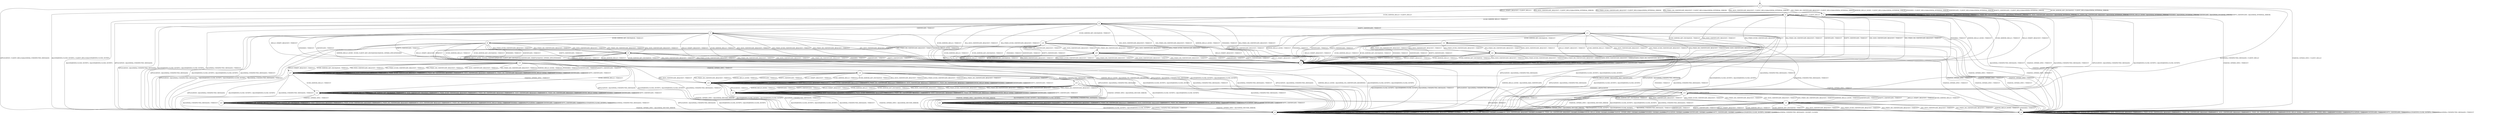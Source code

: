 digraph g {

	s0 [shape="circle" label="s0"];
	s1 [shape="circle" label="s1"];
	s2 [shape="circle" label="s2"];
	s3 [shape="circle" label="s3"];
	s4 [shape="circle" label="s4"];
	s5 [shape="circle" label="s5"];
	s6 [shape="circle" label="s6"];
	s7 [shape="circle" label="s7"];
	s8 [shape="circle" label="s8"];
	s9 [shape="circle" label="s9"];
	s10 [shape="circle" label="s10"];
	s11 [shape="circle" label="s11"];
	s12 [shape="circle" label="s12"];
	s13 [shape="circle" label="s13"];
	s14 [shape="circle" label="s14"];
	s15 [shape="circle" label="s15"];
	s16 [shape="circle" label="s16"];
	s17 [shape="circle" label="s17"];
	s18 [shape="circle" label="s18"];
	s19 [shape="circle" label="s19"];
	s20 [shape="circle" label="s20"];
	s21 [shape="circle" label="s21"];
	s22 [shape="circle" label="s22"];
	s23 [shape="circle" label="s23"];
	s24 [shape="circle" label="s24"];
	s25 [shape="circle" label="s25"];
	s0 -> s2 [label="HELLO_VERIFY_REQUEST / CLIENT_HELLO+"];
	s0 -> s6 [label="ECDH_SERVER_HELLO / CLIENT_HELLO"];
	s0 -> s1 [label="ECDH_SERVER_KEY_EXCHANGE / CLIENT_HELLO|Alert(FATAL,INTERNAL_ERROR)"];
	s0 -> s1 [label="RSA_SIGN_CERTIFICATE_REQUEST / CLIENT_HELLO|Alert(FATAL,INTERNAL_ERROR)"];
	s0 -> s1 [label="RSA_FIXED_ECDH_CERTIFICATE_REQUEST / CLIENT_HELLO|Alert(FATAL,INTERNAL_ERROR)"];
	s0 -> s1 [label="RSA_FIXED_DH_CERTIFICATE_REQUEST / CLIENT_HELLO|Alert(FATAL,INTERNAL_ERROR)"];
	s0 -> s1 [label="DSS_SIGN_CERTIFICATE_REQUEST / CLIENT_HELLO|Alert(FATAL,INTERNAL_ERROR)"];
	s0 -> s1 [label="DSS_FIXED_DH_CERTIFICATE_REQUEST / CLIENT_HELLO|Alert(FATAL,INTERNAL_ERROR)"];
	s0 -> s1 [label="SERVER_HELLO_DONE / CLIENT_HELLO|Alert(FATAL,INTERNAL_ERROR)"];
	s0 -> s4 [label="CHANGE_CIPHER_SPEC / CLIENT_HELLO"];
	s0 -> s1 [label="FINISHED / CLIENT_HELLO|Alert(FATAL,INTERNAL_ERROR)"];
	s0 -> s3 [label="APPLICATION / CLIENT_HELLO|Alert(FATAL,UNEXPECTED_MESSAGE)"];
	s0 -> s1 [label="CERTIFICATE / CLIENT_HELLO|Alert(FATAL,INTERNAL_ERROR)"];
	s0 -> s1 [label="EMPTY_CERTIFICATE / CLIENT_HELLO|Alert(FATAL,INTERNAL_ERROR)"];
	s0 -> s3 [label="Alert(WARNING,CLOSE_NOTIFY) / CLIENT_HELLO|Alert(WARNING,CLOSE_NOTIFY)"];
	s0 -> s3 [label="Alert(FATAL,UNEXPECTED_MESSAGE) / CLIENT_HELLO"];
	s1 -> s5 [label="HELLO_VERIFY_REQUEST / TIMEOUT"];
	s1 -> s5 [label="ECDH_SERVER_HELLO / TIMEOUT"];
	s1 -> s1 [label="ECDH_SERVER_KEY_EXCHANGE / Alert(FATAL,INTERNAL_ERROR)"];
	s1 -> s1 [label="RSA_SIGN_CERTIFICATE_REQUEST / Alert(FATAL,INTERNAL_ERROR)"];
	s1 -> s1 [label="RSA_FIXED_ECDH_CERTIFICATE_REQUEST / Alert(FATAL,INTERNAL_ERROR)"];
	s1 -> s1 [label="RSA_FIXED_DH_CERTIFICATE_REQUEST / Alert(FATAL,INTERNAL_ERROR)"];
	s1 -> s1 [label="DSS_SIGN_CERTIFICATE_REQUEST / Alert(FATAL,INTERNAL_ERROR)"];
	s1 -> s1 [label="DSS_FIXED_DH_CERTIFICATE_REQUEST / Alert(FATAL,INTERNAL_ERROR)"];
	s1 -> s1 [label="SERVER_HELLO_DONE / Alert(FATAL,INTERNAL_ERROR)"];
	s1 -> s4 [label="CHANGE_CIPHER_SPEC / TIMEOUT"];
	s1 -> s1 [label="FINISHED / Alert(FATAL,INTERNAL_ERROR)"];
	s1 -> s3 [label="APPLICATION / Alert(FATAL,UNEXPECTED_MESSAGE)"];
	s1 -> s1 [label="CERTIFICATE / Alert(FATAL,INTERNAL_ERROR)"];
	s1 -> s1 [label="EMPTY_CERTIFICATE / Alert(FATAL,INTERNAL_ERROR)"];
	s1 -> s3 [label="Alert(WARNING,CLOSE_NOTIFY) / Alert(WARNING,CLOSE_NOTIFY)"];
	s1 -> s3 [label="Alert(FATAL,UNEXPECTED_MESSAGE) / TIMEOUT"];
	s2 -> s2 [label="HELLO_VERIFY_REQUEST / CLIENT_HELLO"];
	s2 -> s6 [label="ECDH_SERVER_HELLO / TIMEOUT"];
	s2 -> s5 [label="ECDH_SERVER_KEY_EXCHANGE / TIMEOUT"];
	s2 -> s5 [label="RSA_SIGN_CERTIFICATE_REQUEST / TIMEOUT"];
	s2 -> s5 [label="RSA_FIXED_ECDH_CERTIFICATE_REQUEST / TIMEOUT"];
	s2 -> s5 [label="RSA_FIXED_DH_CERTIFICATE_REQUEST / TIMEOUT"];
	s2 -> s5 [label="DSS_SIGN_CERTIFICATE_REQUEST / TIMEOUT"];
	s2 -> s5 [label="DSS_FIXED_DH_CERTIFICATE_REQUEST / TIMEOUT"];
	s2 -> s5 [label="SERVER_HELLO_DONE / TIMEOUT"];
	s2 -> s4 [label="CHANGE_CIPHER_SPEC / TIMEOUT"];
	s2 -> s5 [label="FINISHED / TIMEOUT"];
	s2 -> s3 [label="APPLICATION / Alert(FATAL,UNEXPECTED_MESSAGE)"];
	s2 -> s5 [label="CERTIFICATE / TIMEOUT"];
	s2 -> s5 [label="EMPTY_CERTIFICATE / TIMEOUT"];
	s2 -> s3 [label="Alert(WARNING,CLOSE_NOTIFY) / Alert(WARNING,CLOSE_NOTIFY)"];
	s2 -> s3 [label="Alert(FATAL,UNEXPECTED_MESSAGE) / TIMEOUT"];
	s3 -> s3 [label="HELLO_VERIFY_REQUEST / SOCKET_CLOSED"];
	s3 -> s3 [label="ECDH_SERVER_HELLO / SOCKET_CLOSED"];
	s3 -> s3 [label="ECDH_SERVER_KEY_EXCHANGE / SOCKET_CLOSED"];
	s3 -> s3 [label="RSA_SIGN_CERTIFICATE_REQUEST / SOCKET_CLOSED"];
	s3 -> s3 [label="RSA_FIXED_ECDH_CERTIFICATE_REQUEST / SOCKET_CLOSED"];
	s3 -> s3 [label="RSA_FIXED_DH_CERTIFICATE_REQUEST / SOCKET_CLOSED"];
	s3 -> s3 [label="DSS_SIGN_CERTIFICATE_REQUEST / SOCKET_CLOSED"];
	s3 -> s3 [label="DSS_FIXED_DH_CERTIFICATE_REQUEST / SOCKET_CLOSED"];
	s3 -> s3 [label="SERVER_HELLO_DONE / SOCKET_CLOSED"];
	s3 -> s3 [label="CHANGE_CIPHER_SPEC / SOCKET_CLOSED"];
	s3 -> s3 [label="FINISHED / SOCKET_CLOSED"];
	s3 -> s3 [label="APPLICATION / SOCKET_CLOSED"];
	s3 -> s3 [label="CERTIFICATE / SOCKET_CLOSED"];
	s3 -> s3 [label="EMPTY_CERTIFICATE / SOCKET_CLOSED"];
	s3 -> s3 [label="Alert(WARNING,CLOSE_NOTIFY) / SOCKET_CLOSED"];
	s3 -> s3 [label="Alert(FATAL,UNEXPECTED_MESSAGE) / SOCKET_CLOSED"];
	s4 -> s4 [label="HELLO_VERIFY_REQUEST / TIMEOUT"];
	s4 -> s4 [label="ECDH_SERVER_HELLO / TIMEOUT"];
	s4 -> s4 [label="ECDH_SERVER_KEY_EXCHANGE / TIMEOUT"];
	s4 -> s4 [label="RSA_SIGN_CERTIFICATE_REQUEST / TIMEOUT"];
	s4 -> s4 [label="RSA_FIXED_ECDH_CERTIFICATE_REQUEST / TIMEOUT"];
	s4 -> s4 [label="RSA_FIXED_DH_CERTIFICATE_REQUEST / TIMEOUT"];
	s4 -> s4 [label="DSS_SIGN_CERTIFICATE_REQUEST / TIMEOUT"];
	s4 -> s4 [label="DSS_FIXED_DH_CERTIFICATE_REQUEST / TIMEOUT"];
	s4 -> s4 [label="SERVER_HELLO_DONE / TIMEOUT"];
	s4 -> s4 [label="CHANGE_CIPHER_SPEC / TIMEOUT"];
	s4 -> s4 [label="FINISHED / TIMEOUT"];
	s4 -> s4 [label="APPLICATION / TIMEOUT"];
	s4 -> s4 [label="CERTIFICATE / TIMEOUT"];
	s4 -> s4 [label="EMPTY_CERTIFICATE / TIMEOUT"];
	s4 -> s4 [label="Alert(WARNING,CLOSE_NOTIFY) / TIMEOUT"];
	s4 -> s4 [label="Alert(FATAL,UNEXPECTED_MESSAGE) / TIMEOUT"];
	s5 -> s5 [label="HELLO_VERIFY_REQUEST / TIMEOUT"];
	s5 -> s5 [label="ECDH_SERVER_HELLO / TIMEOUT"];
	s5 -> s5 [label="ECDH_SERVER_KEY_EXCHANGE / TIMEOUT"];
	s5 -> s5 [label="RSA_SIGN_CERTIFICATE_REQUEST / TIMEOUT"];
	s5 -> s5 [label="RSA_FIXED_ECDH_CERTIFICATE_REQUEST / TIMEOUT"];
	s5 -> s5 [label="RSA_FIXED_DH_CERTIFICATE_REQUEST / TIMEOUT"];
	s5 -> s5 [label="DSS_SIGN_CERTIFICATE_REQUEST / TIMEOUT"];
	s5 -> s5 [label="DSS_FIXED_DH_CERTIFICATE_REQUEST / TIMEOUT"];
	s5 -> s5 [label="SERVER_HELLO_DONE / TIMEOUT"];
	s5 -> s4 [label="CHANGE_CIPHER_SPEC / TIMEOUT"];
	s5 -> s5 [label="FINISHED / TIMEOUT"];
	s5 -> s3 [label="APPLICATION / Alert(FATAL,UNEXPECTED_MESSAGE)"];
	s5 -> s5 [label="CERTIFICATE / TIMEOUT"];
	s5 -> s5 [label="EMPTY_CERTIFICATE / TIMEOUT"];
	s5 -> s3 [label="Alert(WARNING,CLOSE_NOTIFY) / Alert(WARNING,CLOSE_NOTIFY)"];
	s5 -> s3 [label="Alert(FATAL,UNEXPECTED_MESSAGE) / TIMEOUT"];
	s6 -> s5 [label="HELLO_VERIFY_REQUEST / TIMEOUT"];
	s6 -> s5 [label="ECDH_SERVER_HELLO / TIMEOUT"];
	s6 -> s10 [label="ECDH_SERVER_KEY_EXCHANGE / TIMEOUT"];
	s6 -> s5 [label="RSA_SIGN_CERTIFICATE_REQUEST / TIMEOUT"];
	s6 -> s5 [label="RSA_FIXED_ECDH_CERTIFICATE_REQUEST / TIMEOUT"];
	s6 -> s5 [label="RSA_FIXED_DH_CERTIFICATE_REQUEST / TIMEOUT"];
	s6 -> s5 [label="DSS_SIGN_CERTIFICATE_REQUEST / TIMEOUT"];
	s6 -> s5 [label="DSS_FIXED_DH_CERTIFICATE_REQUEST / TIMEOUT"];
	s6 -> s5 [label="SERVER_HELLO_DONE / TIMEOUT"];
	s6 -> s4 [label="CHANGE_CIPHER_SPEC / TIMEOUT"];
	s6 -> s5 [label="FINISHED / TIMEOUT"];
	s6 -> s3 [label="APPLICATION / Alert(FATAL,UNEXPECTED_MESSAGE)"];
	s6 -> s7 [label="CERTIFICATE / TIMEOUT"];
	s6 -> s11 [label="EMPTY_CERTIFICATE / TIMEOUT"];
	s6 -> s3 [label="Alert(WARNING,CLOSE_NOTIFY) / Alert(WARNING,CLOSE_NOTIFY)"];
	s6 -> s3 [label="Alert(FATAL,UNEXPECTED_MESSAGE) / TIMEOUT"];
	s7 -> s5 [label="HELLO_VERIFY_REQUEST / TIMEOUT"];
	s7 -> s5 [label="ECDH_SERVER_HELLO / TIMEOUT"];
	s7 -> s8 [label="ECDH_SERVER_KEY_EXCHANGE / TIMEOUT"];
	s7 -> s5 [label="RSA_SIGN_CERTIFICATE_REQUEST / TIMEOUT"];
	s7 -> s5 [label="RSA_FIXED_ECDH_CERTIFICATE_REQUEST / TIMEOUT"];
	s7 -> s5 [label="RSA_FIXED_DH_CERTIFICATE_REQUEST / TIMEOUT"];
	s7 -> s5 [label="DSS_SIGN_CERTIFICATE_REQUEST / TIMEOUT"];
	s7 -> s5 [label="DSS_FIXED_DH_CERTIFICATE_REQUEST / TIMEOUT"];
	s7 -> s5 [label="SERVER_HELLO_DONE / TIMEOUT"];
	s7 -> s4 [label="CHANGE_CIPHER_SPEC / TIMEOUT"];
	s7 -> s5 [label="FINISHED / TIMEOUT"];
	s7 -> s3 [label="APPLICATION / Alert(FATAL,UNEXPECTED_MESSAGE)"];
	s7 -> s5 [label="CERTIFICATE / TIMEOUT"];
	s7 -> s5 [label="EMPTY_CERTIFICATE / TIMEOUT"];
	s7 -> s3 [label="Alert(WARNING,CLOSE_NOTIFY) / Alert(WARNING,CLOSE_NOTIFY)"];
	s7 -> s3 [label="Alert(FATAL,UNEXPECTED_MESSAGE) / TIMEOUT"];
	s8 -> s5 [label="HELLO_VERIFY_REQUEST / TIMEOUT"];
	s8 -> s5 [label="ECDH_SERVER_HELLO / TIMEOUT"];
	s8 -> s5 [label="ECDH_SERVER_KEY_EXCHANGE / TIMEOUT"];
	s8 -> s9 [label="RSA_SIGN_CERTIFICATE_REQUEST / TIMEOUT"];
	s8 -> s9 [label="RSA_FIXED_ECDH_CERTIFICATE_REQUEST / TIMEOUT"];
	s8 -> s9 [label="RSA_FIXED_DH_CERTIFICATE_REQUEST / TIMEOUT"];
	s8 -> s9 [label="DSS_SIGN_CERTIFICATE_REQUEST / TIMEOUT"];
	s8 -> s9 [label="DSS_FIXED_DH_CERTIFICATE_REQUEST / TIMEOUT"];
	s8 -> s13 [label="SERVER_HELLO_DONE / ECDH_CLIENT_KEY_EXCHANGE|CHANGE_CIPHER_SPEC|FINISHED"];
	s8 -> s4 [label="CHANGE_CIPHER_SPEC / TIMEOUT"];
	s8 -> s5 [label="FINISHED / TIMEOUT"];
	s8 -> s3 [label="APPLICATION / Alert(FATAL,UNEXPECTED_MESSAGE)"];
	s8 -> s5 [label="CERTIFICATE / TIMEOUT"];
	s8 -> s5 [label="EMPTY_CERTIFICATE / TIMEOUT"];
	s8 -> s3 [label="Alert(WARNING,CLOSE_NOTIFY) / Alert(WARNING,CLOSE_NOTIFY)"];
	s8 -> s3 [label="Alert(FATAL,UNEXPECTED_MESSAGE) / TIMEOUT"];
	s9 -> s5 [label="HELLO_VERIFY_REQUEST / TIMEOUT"];
	s9 -> s5 [label="ECDH_SERVER_HELLO / TIMEOUT"];
	s9 -> s5 [label="ECDH_SERVER_KEY_EXCHANGE / TIMEOUT"];
	s9 -> s5 [label="RSA_SIGN_CERTIFICATE_REQUEST / TIMEOUT"];
	s9 -> s5 [label="RSA_FIXED_ECDH_CERTIFICATE_REQUEST / TIMEOUT"];
	s9 -> s5 [label="RSA_FIXED_DH_CERTIFICATE_REQUEST / TIMEOUT"];
	s9 -> s5 [label="DSS_SIGN_CERTIFICATE_REQUEST / TIMEOUT"];
	s9 -> s5 [label="DSS_FIXED_DH_CERTIFICATE_REQUEST / TIMEOUT"];
	s9 -> s13 [label="SERVER_HELLO_DONE / ECDSA_CERTIFICATE|ECDH_CLIENT_KEY_EXCHANGE|CERTIFICATE_VERIFY|CHANGE_CIPHER_SPEC|FINISHED"];
	s9 -> s4 [label="CHANGE_CIPHER_SPEC / TIMEOUT"];
	s9 -> s5 [label="FINISHED / TIMEOUT"];
	s9 -> s3 [label="APPLICATION / Alert(FATAL,UNEXPECTED_MESSAGE)"];
	s9 -> s5 [label="CERTIFICATE / TIMEOUT"];
	s9 -> s5 [label="EMPTY_CERTIFICATE / TIMEOUT"];
	s9 -> s3 [label="Alert(WARNING,CLOSE_NOTIFY) / Alert(WARNING,CLOSE_NOTIFY)"];
	s9 -> s3 [label="Alert(FATAL,UNEXPECTED_MESSAGE) / TIMEOUT"];
	s10 -> s5 [label="HELLO_VERIFY_REQUEST / TIMEOUT"];
	s10 -> s5 [label="ECDH_SERVER_HELLO / TIMEOUT"];
	s10 -> s5 [label="ECDH_SERVER_KEY_EXCHANGE / TIMEOUT"];
	s10 -> s25 [label="RSA_SIGN_CERTIFICATE_REQUEST / TIMEOUT"];
	s10 -> s25 [label="RSA_FIXED_ECDH_CERTIFICATE_REQUEST / TIMEOUT"];
	s10 -> s25 [label="RSA_FIXED_DH_CERTIFICATE_REQUEST / TIMEOUT"];
	s10 -> s25 [label="DSS_SIGN_CERTIFICATE_REQUEST / TIMEOUT"];
	s10 -> s25 [label="DSS_FIXED_DH_CERTIFICATE_REQUEST / TIMEOUT"];
	s10 -> s3 [label="SERVER_HELLO_DONE / Alert(FATAL,NO_CERTIFICATE_RESERVED)"];
	s10 -> s4 [label="CHANGE_CIPHER_SPEC / TIMEOUT"];
	s10 -> s5 [label="FINISHED / TIMEOUT"];
	s10 -> s3 [label="APPLICATION / Alert(FATAL,UNEXPECTED_MESSAGE)"];
	s10 -> s5 [label="CERTIFICATE / TIMEOUT"];
	s10 -> s5 [label="EMPTY_CERTIFICATE / TIMEOUT"];
	s10 -> s3 [label="Alert(WARNING,CLOSE_NOTIFY) / Alert(WARNING,CLOSE_NOTIFY)"];
	s10 -> s3 [label="Alert(FATAL,UNEXPECTED_MESSAGE) / TIMEOUT"];
	s11 -> s5 [label="HELLO_VERIFY_REQUEST / TIMEOUT"];
	s11 -> s5 [label="ECDH_SERVER_HELLO / TIMEOUT"];
	s11 -> s12 [label="ECDH_SERVER_KEY_EXCHANGE / TIMEOUT"];
	s11 -> s5 [label="RSA_SIGN_CERTIFICATE_REQUEST / TIMEOUT"];
	s11 -> s5 [label="RSA_FIXED_ECDH_CERTIFICATE_REQUEST / TIMEOUT"];
	s11 -> s5 [label="RSA_FIXED_DH_CERTIFICATE_REQUEST / TIMEOUT"];
	s11 -> s5 [label="DSS_SIGN_CERTIFICATE_REQUEST / TIMEOUT"];
	s11 -> s5 [label="DSS_FIXED_DH_CERTIFICATE_REQUEST / TIMEOUT"];
	s11 -> s5 [label="SERVER_HELLO_DONE / TIMEOUT"];
	s11 -> s4 [label="CHANGE_CIPHER_SPEC / TIMEOUT"];
	s11 -> s5 [label="FINISHED / TIMEOUT"];
	s11 -> s3 [label="APPLICATION / Alert(FATAL,UNEXPECTED_MESSAGE)"];
	s11 -> s5 [label="CERTIFICATE / TIMEOUT"];
	s11 -> s5 [label="EMPTY_CERTIFICATE / TIMEOUT"];
	s11 -> s3 [label="Alert(WARNING,CLOSE_NOTIFY) / Alert(WARNING,CLOSE_NOTIFY)"];
	s11 -> s3 [label="Alert(FATAL,UNEXPECTED_MESSAGE) / TIMEOUT"];
	s12 -> s5 [label="HELLO_VERIFY_REQUEST / TIMEOUT"];
	s12 -> s5 [label="ECDH_SERVER_HELLO / TIMEOUT"];
	s12 -> s5 [label="ECDH_SERVER_KEY_EXCHANGE / TIMEOUT"];
	s12 -> s21 [label="RSA_SIGN_CERTIFICATE_REQUEST / TIMEOUT"];
	s12 -> s21 [label="RSA_FIXED_ECDH_CERTIFICATE_REQUEST / TIMEOUT"];
	s12 -> s21 [label="RSA_FIXED_DH_CERTIFICATE_REQUEST / TIMEOUT"];
	s12 -> s21 [label="DSS_SIGN_CERTIFICATE_REQUEST / TIMEOUT"];
	s12 -> s21 [label="DSS_FIXED_DH_CERTIFICATE_REQUEST / TIMEOUT"];
	s12 -> s3 [label="SERVER_HELLO_DONE / Alert(FATAL,BAD_CERTIFICATE)"];
	s12 -> s4 [label="CHANGE_CIPHER_SPEC / TIMEOUT"];
	s12 -> s5 [label="FINISHED / TIMEOUT"];
	s12 -> s3 [label="APPLICATION / Alert(FATAL,UNEXPECTED_MESSAGE)"];
	s12 -> s5 [label="CERTIFICATE / TIMEOUT"];
	s12 -> s5 [label="EMPTY_CERTIFICATE / TIMEOUT"];
	s12 -> s3 [label="Alert(WARNING,CLOSE_NOTIFY) / Alert(WARNING,CLOSE_NOTIFY)"];
	s12 -> s3 [label="Alert(FATAL,UNEXPECTED_MESSAGE) / TIMEOUT"];
	s13 -> s17 [label="HELLO_VERIFY_REQUEST / TIMEOUT"];
	s13 -> s22 [label="ECDH_SERVER_HELLO / TIMEOUT"];
	s13 -> s17 [label="ECDH_SERVER_KEY_EXCHANGE / TIMEOUT"];
	s13 -> s17 [label="RSA_SIGN_CERTIFICATE_REQUEST / TIMEOUT"];
	s13 -> s17 [label="RSA_FIXED_ECDH_CERTIFICATE_REQUEST / TIMEOUT"];
	s13 -> s17 [label="RSA_FIXED_DH_CERTIFICATE_REQUEST / TIMEOUT"];
	s13 -> s17 [label="DSS_SIGN_CERTIFICATE_REQUEST / TIMEOUT"];
	s13 -> s17 [label="DSS_FIXED_DH_CERTIFICATE_REQUEST / TIMEOUT"];
	s13 -> s17 [label="SERVER_HELLO_DONE / TIMEOUT"];
	s13 -> s14 [label="CHANGE_CIPHER_SPEC / TIMEOUT"];
	s13 -> s17 [label="FINISHED / TIMEOUT"];
	s13 -> s3 [label="APPLICATION / Alert(FATAL,UNEXPECTED_MESSAGE)"];
	s13 -> s17 [label="CERTIFICATE / TIMEOUT"];
	s13 -> s17 [label="EMPTY_CERTIFICATE / TIMEOUT"];
	s13 -> s3 [label="Alert(WARNING,CLOSE_NOTIFY) / Alert(WARNING,CLOSE_NOTIFY)"];
	s13 -> s3 [label="Alert(FATAL,UNEXPECTED_MESSAGE) / TIMEOUT"];
	s14 -> s18 [label="HELLO_VERIFY_REQUEST / TIMEOUT"];
	s14 -> s18 [label="ECDH_SERVER_HELLO / TIMEOUT"];
	s14 -> s18 [label="ECDH_SERVER_KEY_EXCHANGE / TIMEOUT"];
	s14 -> s18 [label="RSA_SIGN_CERTIFICATE_REQUEST / TIMEOUT"];
	s14 -> s18 [label="RSA_FIXED_ECDH_CERTIFICATE_REQUEST / TIMEOUT"];
	s14 -> s18 [label="RSA_FIXED_DH_CERTIFICATE_REQUEST / TIMEOUT"];
	s14 -> s18 [label="DSS_SIGN_CERTIFICATE_REQUEST / TIMEOUT"];
	s14 -> s18 [label="DSS_FIXED_DH_CERTIFICATE_REQUEST / TIMEOUT"];
	s14 -> s18 [label="SERVER_HELLO_DONE / TIMEOUT"];
	s14 -> s3 [label="CHANGE_CIPHER_SPEC / Alert(FATAL,DECODE_ERROR)"];
	s14 -> s15 [label="FINISHED / TIMEOUT"];
	s14 -> s19 [label="APPLICATION / TIMEOUT"];
	s14 -> s18 [label="CERTIFICATE / TIMEOUT"];
	s14 -> s18 [label="EMPTY_CERTIFICATE / TIMEOUT"];
	s14 -> s3 [label="Alert(WARNING,CLOSE_NOTIFY) / Alert(WARNING,CLOSE_NOTIFY)"];
	s14 -> s3 [label="Alert(FATAL,UNEXPECTED_MESSAGE) / TIMEOUT"];
	s15 -> s16 [label="HELLO_VERIFY_REQUEST / TIMEOUT"];
	s15 -> s16 [label="ECDH_SERVER_HELLO / TIMEOUT"];
	s15 -> s16 [label="ECDH_SERVER_KEY_EXCHANGE / TIMEOUT"];
	s15 -> s16 [label="RSA_SIGN_CERTIFICATE_REQUEST / TIMEOUT"];
	s15 -> s16 [label="RSA_FIXED_ECDH_CERTIFICATE_REQUEST / TIMEOUT"];
	s15 -> s16 [label="RSA_FIXED_DH_CERTIFICATE_REQUEST / TIMEOUT"];
	s15 -> s16 [label="DSS_SIGN_CERTIFICATE_REQUEST / TIMEOUT"];
	s15 -> s16 [label="DSS_FIXED_DH_CERTIFICATE_REQUEST / TIMEOUT"];
	s15 -> s16 [label="SERVER_HELLO_DONE / TIMEOUT"];
	s15 -> s3 [label="CHANGE_CIPHER_SPEC / Alert(FATAL,DECODE_ERROR)"];
	s15 -> s24 [label="FINISHED / TIMEOUT"];
	s15 -> s15 [label="APPLICATION / APPLICATION"];
	s15 -> s16 [label="CERTIFICATE / TIMEOUT"];
	s15 -> s16 [label="EMPTY_CERTIFICATE / TIMEOUT"];
	s15 -> s3 [label="Alert(WARNING,CLOSE_NOTIFY) / Alert(WARNING,CLOSE_NOTIFY)"];
	s15 -> s3 [label="Alert(FATAL,UNEXPECTED_MESSAGE) / TIMEOUT"];
	s16 -> s4 [label="HELLO_VERIFY_REQUEST / TIMEOUT"];
	s16 -> s4 [label="ECDH_SERVER_HELLO / TIMEOUT"];
	s16 -> s4 [label="ECDH_SERVER_KEY_EXCHANGE / TIMEOUT"];
	s16 -> s4 [label="RSA_SIGN_CERTIFICATE_REQUEST / TIMEOUT"];
	s16 -> s4 [label="RSA_FIXED_ECDH_CERTIFICATE_REQUEST / TIMEOUT"];
	s16 -> s4 [label="RSA_FIXED_DH_CERTIFICATE_REQUEST / TIMEOUT"];
	s16 -> s4 [label="DSS_SIGN_CERTIFICATE_REQUEST / TIMEOUT"];
	s16 -> s4 [label="DSS_FIXED_DH_CERTIFICATE_REQUEST / TIMEOUT"];
	s16 -> s4 [label="SERVER_HELLO_DONE / TIMEOUT"];
	s16 -> s3 [label="CHANGE_CIPHER_SPEC / Alert(FATAL,DECODE_ERROR)"];
	s16 -> s4 [label="FINISHED / TIMEOUT"];
	s16 -> s16 [label="APPLICATION / APPLICATION"];
	s16 -> s4 [label="CERTIFICATE / TIMEOUT"];
	s16 -> s4 [label="EMPTY_CERTIFICATE / TIMEOUT"];
	s16 -> s3 [label="Alert(WARNING,CLOSE_NOTIFY) / Alert(WARNING,CLOSE_NOTIFY)"];
	s16 -> s3 [label="Alert(FATAL,UNEXPECTED_MESSAGE) / TIMEOUT"];
	s17 -> s17 [label="HELLO_VERIFY_REQUEST / TIMEOUT"];
	s17 -> s22 [label="ECDH_SERVER_HELLO / TIMEOUT"];
	s17 -> s17 [label="ECDH_SERVER_KEY_EXCHANGE / TIMEOUT"];
	s17 -> s17 [label="RSA_SIGN_CERTIFICATE_REQUEST / TIMEOUT"];
	s17 -> s17 [label="RSA_FIXED_ECDH_CERTIFICATE_REQUEST / TIMEOUT"];
	s17 -> s17 [label="RSA_FIXED_DH_CERTIFICATE_REQUEST / TIMEOUT"];
	s17 -> s17 [label="DSS_SIGN_CERTIFICATE_REQUEST / TIMEOUT"];
	s17 -> s17 [label="DSS_FIXED_DH_CERTIFICATE_REQUEST / TIMEOUT"];
	s17 -> s17 [label="SERVER_HELLO_DONE / TIMEOUT"];
	s17 -> s18 [label="CHANGE_CIPHER_SPEC / TIMEOUT"];
	s17 -> s17 [label="FINISHED / TIMEOUT"];
	s17 -> s3 [label="APPLICATION / Alert(FATAL,UNEXPECTED_MESSAGE)"];
	s17 -> s17 [label="CERTIFICATE / TIMEOUT"];
	s17 -> s17 [label="EMPTY_CERTIFICATE / TIMEOUT"];
	s17 -> s3 [label="Alert(WARNING,CLOSE_NOTIFY) / Alert(WARNING,CLOSE_NOTIFY)"];
	s17 -> s3 [label="Alert(FATAL,UNEXPECTED_MESSAGE) / TIMEOUT"];
	s18 -> s18 [label="HELLO_VERIFY_REQUEST / TIMEOUT"];
	s18 -> s18 [label="ECDH_SERVER_HELLO / TIMEOUT"];
	s18 -> s18 [label="ECDH_SERVER_KEY_EXCHANGE / TIMEOUT"];
	s18 -> s18 [label="RSA_SIGN_CERTIFICATE_REQUEST / TIMEOUT"];
	s18 -> s18 [label="RSA_FIXED_ECDH_CERTIFICATE_REQUEST / TIMEOUT"];
	s18 -> s18 [label="RSA_FIXED_DH_CERTIFICATE_REQUEST / TIMEOUT"];
	s18 -> s18 [label="DSS_SIGN_CERTIFICATE_REQUEST / TIMEOUT"];
	s18 -> s18 [label="DSS_FIXED_DH_CERTIFICATE_REQUEST / TIMEOUT"];
	s18 -> s18 [label="SERVER_HELLO_DONE / TIMEOUT"];
	s18 -> s3 [label="CHANGE_CIPHER_SPEC / Alert(FATAL,DECODE_ERROR)"];
	s18 -> s18 [label="FINISHED / TIMEOUT"];
	s18 -> s20 [label="APPLICATION / TIMEOUT"];
	s18 -> s18 [label="CERTIFICATE / TIMEOUT"];
	s18 -> s18 [label="EMPTY_CERTIFICATE / TIMEOUT"];
	s18 -> s3 [label="Alert(WARNING,CLOSE_NOTIFY) / Alert(WARNING,CLOSE_NOTIFY)"];
	s18 -> s3 [label="Alert(FATAL,UNEXPECTED_MESSAGE) / TIMEOUT"];
	s19 -> s20 [label="HELLO_VERIFY_REQUEST / TIMEOUT"];
	s19 -> s20 [label="ECDH_SERVER_HELLO / TIMEOUT"];
	s19 -> s20 [label="ECDH_SERVER_KEY_EXCHANGE / TIMEOUT"];
	s19 -> s20 [label="RSA_SIGN_CERTIFICATE_REQUEST / TIMEOUT"];
	s19 -> s20 [label="RSA_FIXED_ECDH_CERTIFICATE_REQUEST / TIMEOUT"];
	s19 -> s20 [label="RSA_FIXED_DH_CERTIFICATE_REQUEST / TIMEOUT"];
	s19 -> s20 [label="DSS_SIGN_CERTIFICATE_REQUEST / TIMEOUT"];
	s19 -> s20 [label="DSS_FIXED_DH_CERTIFICATE_REQUEST / TIMEOUT"];
	s19 -> s20 [label="SERVER_HELLO_DONE / TIMEOUT"];
	s19 -> s3 [label="CHANGE_CIPHER_SPEC / Alert(FATAL,DECODE_ERROR)"];
	s19 -> s15 [label="FINISHED / APPLICATION"];
	s19 -> s4 [label="APPLICATION / TIMEOUT"];
	s19 -> s20 [label="CERTIFICATE / TIMEOUT"];
	s19 -> s20 [label="EMPTY_CERTIFICATE / TIMEOUT"];
	s19 -> s3 [label="Alert(WARNING,CLOSE_NOTIFY) / Alert(WARNING,CLOSE_NOTIFY)"];
	s19 -> s3 [label="Alert(FATAL,UNEXPECTED_MESSAGE) / TIMEOUT"];
	s20 -> s20 [label="HELLO_VERIFY_REQUEST / TIMEOUT"];
	s20 -> s20 [label="ECDH_SERVER_HELLO / TIMEOUT"];
	s20 -> s20 [label="ECDH_SERVER_KEY_EXCHANGE / TIMEOUT"];
	s20 -> s20 [label="RSA_SIGN_CERTIFICATE_REQUEST / TIMEOUT"];
	s20 -> s20 [label="RSA_FIXED_ECDH_CERTIFICATE_REQUEST / TIMEOUT"];
	s20 -> s20 [label="RSA_FIXED_DH_CERTIFICATE_REQUEST / TIMEOUT"];
	s20 -> s20 [label="DSS_SIGN_CERTIFICATE_REQUEST / TIMEOUT"];
	s20 -> s20 [label="DSS_FIXED_DH_CERTIFICATE_REQUEST / TIMEOUT"];
	s20 -> s20 [label="SERVER_HELLO_DONE / TIMEOUT"];
	s20 -> s3 [label="CHANGE_CIPHER_SPEC / Alert(FATAL,DECODE_ERROR)"];
	s20 -> s20 [label="FINISHED / TIMEOUT"];
	s20 -> s4 [label="APPLICATION / TIMEOUT"];
	s20 -> s20 [label="CERTIFICATE / TIMEOUT"];
	s20 -> s20 [label="EMPTY_CERTIFICATE / TIMEOUT"];
	s20 -> s3 [label="Alert(WARNING,CLOSE_NOTIFY) / Alert(WARNING,CLOSE_NOTIFY)"];
	s20 -> s3 [label="Alert(FATAL,UNEXPECTED_MESSAGE) / TIMEOUT"];
	s21 -> s5 [label="HELLO_VERIFY_REQUEST / TIMEOUT"];
	s21 -> s5 [label="ECDH_SERVER_HELLO / TIMEOUT"];
	s21 -> s5 [label="ECDH_SERVER_KEY_EXCHANGE / TIMEOUT"];
	s21 -> s5 [label="RSA_SIGN_CERTIFICATE_REQUEST / TIMEOUT"];
	s21 -> s5 [label="RSA_FIXED_ECDH_CERTIFICATE_REQUEST / TIMEOUT"];
	s21 -> s5 [label="RSA_FIXED_DH_CERTIFICATE_REQUEST / TIMEOUT"];
	s21 -> s5 [label="DSS_SIGN_CERTIFICATE_REQUEST / TIMEOUT"];
	s21 -> s5 [label="DSS_FIXED_DH_CERTIFICATE_REQUEST / TIMEOUT"];
	s21 -> s3 [label="SERVER_HELLO_DONE / Alert(FATAL,BAD_CERTIFICATE)"];
	s21 -> s4 [label="CHANGE_CIPHER_SPEC / TIMEOUT"];
	s21 -> s5 [label="FINISHED / TIMEOUT"];
	s21 -> s3 [label="APPLICATION / Alert(FATAL,UNEXPECTED_MESSAGE)"];
	s21 -> s5 [label="CERTIFICATE / TIMEOUT"];
	s21 -> s5 [label="EMPTY_CERTIFICATE / TIMEOUT"];
	s21 -> s3 [label="Alert(WARNING,CLOSE_NOTIFY) / Alert(WARNING,CLOSE_NOTIFY)"];
	s21 -> s3 [label="Alert(FATAL,UNEXPECTED_MESSAGE) / TIMEOUT"];
	s22 -> s22 [label="HELLO_VERIFY_REQUEST / TIMEOUT"];
	s22 -> s22 [label="ECDH_SERVER_HELLO / TIMEOUT"];
	s22 -> s22 [label="ECDH_SERVER_KEY_EXCHANGE / TIMEOUT"];
	s22 -> s22 [label="RSA_SIGN_CERTIFICATE_REQUEST / TIMEOUT"];
	s22 -> s22 [label="RSA_FIXED_ECDH_CERTIFICATE_REQUEST / TIMEOUT"];
	s22 -> s22 [label="RSA_FIXED_DH_CERTIFICATE_REQUEST / TIMEOUT"];
	s22 -> s22 [label="DSS_SIGN_CERTIFICATE_REQUEST / TIMEOUT"];
	s22 -> s22 [label="DSS_FIXED_DH_CERTIFICATE_REQUEST / TIMEOUT"];
	s22 -> s22 [label="SERVER_HELLO_DONE / TIMEOUT"];
	s22 -> s23 [label="CHANGE_CIPHER_SPEC / TIMEOUT"];
	s22 -> s22 [label="FINISHED / TIMEOUT"];
	s22 -> s3 [label="APPLICATION / Alert(FATAL,UNEXPECTED_MESSAGE)"];
	s22 -> s22 [label="CERTIFICATE / TIMEOUT"];
	s22 -> s22 [label="EMPTY_CERTIFICATE / TIMEOUT"];
	s22 -> s3 [label="Alert(WARNING,CLOSE_NOTIFY) / Alert(WARNING,CLOSE_NOTIFY)"];
	s22 -> s3 [label="Alert(FATAL,UNEXPECTED_MESSAGE) / TIMEOUT"];
	s23 -> s23 [label="HELLO_VERIFY_REQUEST / TIMEOUT"];
	s23 -> s23 [label="ECDH_SERVER_HELLO / TIMEOUT"];
	s23 -> s23 [label="ECDH_SERVER_KEY_EXCHANGE / TIMEOUT"];
	s23 -> s23 [label="RSA_SIGN_CERTIFICATE_REQUEST / TIMEOUT"];
	s23 -> s23 [label="RSA_FIXED_ECDH_CERTIFICATE_REQUEST / TIMEOUT"];
	s23 -> s23 [label="RSA_FIXED_DH_CERTIFICATE_REQUEST / TIMEOUT"];
	s23 -> s23 [label="DSS_SIGN_CERTIFICATE_REQUEST / TIMEOUT"];
	s23 -> s23 [label="DSS_FIXED_DH_CERTIFICATE_REQUEST / TIMEOUT"];
	s23 -> s23 [label="SERVER_HELLO_DONE / TIMEOUT"];
	s23 -> s3 [label="CHANGE_CIPHER_SPEC / Alert(FATAL,DECODE_ERROR)"];
	s23 -> s23 [label="FINISHED / TIMEOUT"];
	s23 -> s23 [label="APPLICATION / TIMEOUT"];
	s23 -> s23 [label="CERTIFICATE / TIMEOUT"];
	s23 -> s23 [label="EMPTY_CERTIFICATE / TIMEOUT"];
	s23 -> s23 [label="Alert(WARNING,CLOSE_NOTIFY) / TIMEOUT"];
	s23 -> s23 [label="Alert(FATAL,UNEXPECTED_MESSAGE) / TIMEOUT"];
	s24 -> s24 [label="HELLO_VERIFY_REQUEST / TIMEOUT"];
	s24 -> s24 [label="ECDH_SERVER_HELLO / TIMEOUT"];
	s24 -> s24 [label="ECDH_SERVER_KEY_EXCHANGE / TIMEOUT"];
	s24 -> s24 [label="RSA_SIGN_CERTIFICATE_REQUEST / TIMEOUT"];
	s24 -> s24 [label="RSA_FIXED_ECDH_CERTIFICATE_REQUEST / TIMEOUT"];
	s24 -> s24 [label="RSA_FIXED_DH_CERTIFICATE_REQUEST / TIMEOUT"];
	s24 -> s24 [label="DSS_SIGN_CERTIFICATE_REQUEST / TIMEOUT"];
	s24 -> s24 [label="DSS_FIXED_DH_CERTIFICATE_REQUEST / TIMEOUT"];
	s24 -> s24 [label="SERVER_HELLO_DONE / TIMEOUT"];
	s24 -> s3 [label="CHANGE_CIPHER_SPEC / Alert(FATAL,DECODE_ERROR)"];
	s24 -> s24 [label="FINISHED / TIMEOUT"];
	s24 -> s24 [label="APPLICATION / APPLICATION"];
	s24 -> s24 [label="CERTIFICATE / TIMEOUT"];
	s24 -> s24 [label="EMPTY_CERTIFICATE / TIMEOUT"];
	s24 -> s3 [label="Alert(WARNING,CLOSE_NOTIFY) / Alert(WARNING,CLOSE_NOTIFY)"];
	s24 -> s3 [label="Alert(FATAL,UNEXPECTED_MESSAGE) / TIMEOUT"];
	s25 -> s5 [label="HELLO_VERIFY_REQUEST / TIMEOUT"];
	s25 -> s5 [label="ECDH_SERVER_HELLO / TIMEOUT"];
	s25 -> s5 [label="ECDH_SERVER_KEY_EXCHANGE / TIMEOUT"];
	s25 -> s5 [label="RSA_SIGN_CERTIFICATE_REQUEST / TIMEOUT"];
	s25 -> s5 [label="RSA_FIXED_ECDH_CERTIFICATE_REQUEST / TIMEOUT"];
	s25 -> s5 [label="RSA_FIXED_DH_CERTIFICATE_REQUEST / TIMEOUT"];
	s25 -> s5 [label="DSS_SIGN_CERTIFICATE_REQUEST / TIMEOUT"];
	s25 -> s5 [label="DSS_FIXED_DH_CERTIFICATE_REQUEST / TIMEOUT"];
	s25 -> s3 [label="SERVER_HELLO_DONE / Alert(FATAL,NO_CERTIFICATE_RESERVED)"];
	s25 -> s4 [label="CHANGE_CIPHER_SPEC / TIMEOUT"];
	s25 -> s5 [label="FINISHED / TIMEOUT"];
	s25 -> s3 [label="APPLICATION / Alert(FATAL,UNEXPECTED_MESSAGE)"];
	s25 -> s5 [label="CERTIFICATE / TIMEOUT"];
	s25 -> s5 [label="EMPTY_CERTIFICATE / TIMEOUT"];
	s25 -> s3 [label="Alert(WARNING,CLOSE_NOTIFY) / Alert(WARNING,CLOSE_NOTIFY)"];
	s25 -> s3 [label="Alert(FATAL,UNEXPECTED_MESSAGE) / TIMEOUT"];

__start0 [label="" shape="none" width="0" height="0"];
__start0 -> s0;

}

